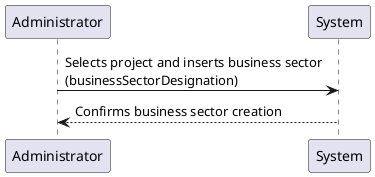 @startuml

Administrator -> System: Selects project and inserts business sector\n(businessSectorDesignation)
Administrator <-- System: Confirms business sector creation

@enduml